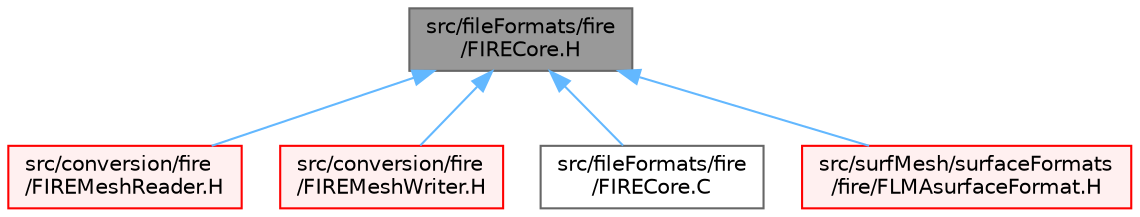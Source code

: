 digraph "src/fileFormats/fire/FIRECore.H"
{
 // LATEX_PDF_SIZE
  bgcolor="transparent";
  edge [fontname=Helvetica,fontsize=10,labelfontname=Helvetica,labelfontsize=10];
  node [fontname=Helvetica,fontsize=10,shape=box,height=0.2,width=0.4];
  Node1 [id="Node000001",label="src/fileFormats/fire\l/FIRECore.H",height=0.2,width=0.4,color="gray40", fillcolor="grey60", style="filled", fontcolor="black",tooltip=" "];
  Node1 -> Node2 [id="edge1_Node000001_Node000002",dir="back",color="steelblue1",style="solid",tooltip=" "];
  Node2 [id="Node000002",label="src/conversion/fire\l/FIREMeshReader.H",height=0.2,width=0.4,color="red", fillcolor="#FFF0F0", style="filled",URL="$FIREMeshReader_8H.html",tooltip=" "];
  Node1 -> Node4 [id="edge2_Node000001_Node000004",dir="back",color="steelblue1",style="solid",tooltip=" "];
  Node4 [id="Node000004",label="src/conversion/fire\l/FIREMeshWriter.H",height=0.2,width=0.4,color="red", fillcolor="#FFF0F0", style="filled",URL="$FIREMeshWriter_8H.html",tooltip=" "];
  Node1 -> Node6 [id="edge3_Node000001_Node000006",dir="back",color="steelblue1",style="solid",tooltip=" "];
  Node6 [id="Node000006",label="src/fileFormats/fire\l/FIRECore.C",height=0.2,width=0.4,color="grey40", fillcolor="white", style="filled",URL="$FIRECore_8C.html",tooltip=" "];
  Node1 -> Node7 [id="edge4_Node000001_Node000007",dir="back",color="steelblue1",style="solid",tooltip=" "];
  Node7 [id="Node000007",label="src/surfMesh/surfaceFormats\l/fire/FLMAsurfaceFormat.H",height=0.2,width=0.4,color="red", fillcolor="#FFF0F0", style="filled",URL="$FLMAsurfaceFormat_8H.html",tooltip=" "];
}

